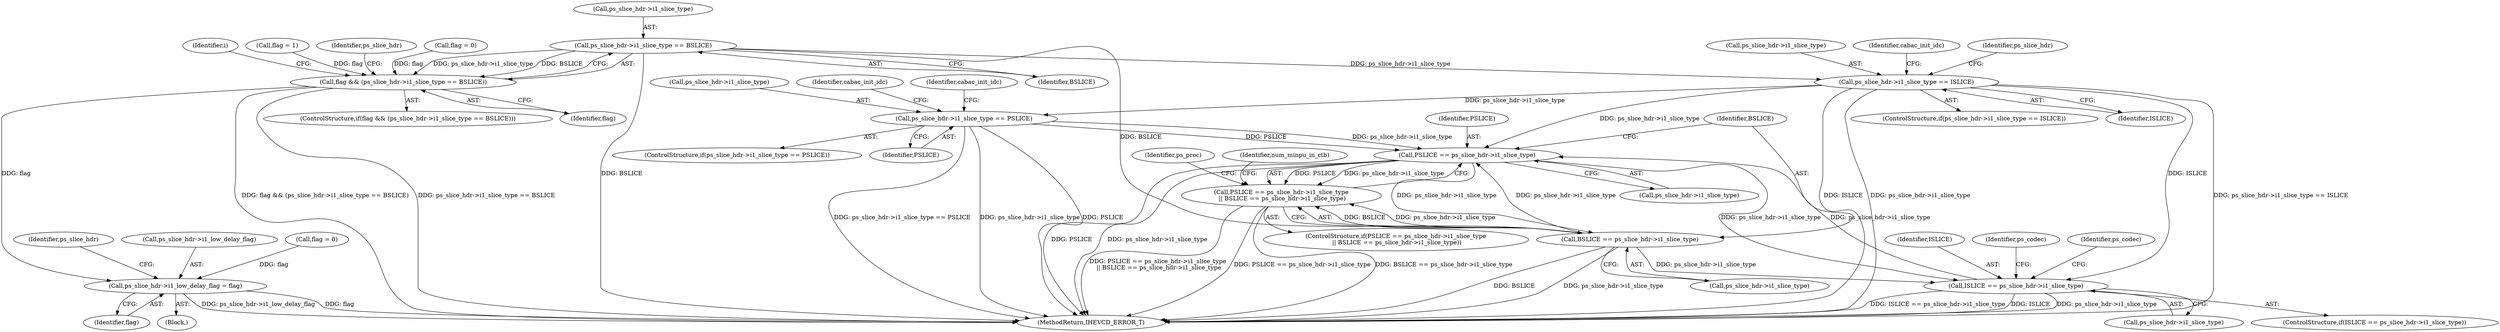digraph "0_Android_bcfc7124f6ef9f1ec128fb2e90de774a5b33d199_0@pointer" {
"1000769" [label="(Call,ps_slice_hdr->i1_slice_type == BSLICE)"];
"1000767" [label="(Call,flag && (ps_slice_hdr->i1_slice_type == BSLICE))"];
"1000809" [label="(Call,ps_slice_hdr->i1_low_delay_flag = flag)"];
"1000815" [label="(Call,ps_slice_hdr->i1_slice_type == ISLICE)"];
"1000826" [label="(Call,ps_slice_hdr->i1_slice_type == PSLICE)"];
"1003181" [label="(Call,PSLICE == ps_slice_hdr->i1_slice_type)"];
"1003180" [label="(Call,PSLICE == ps_slice_hdr->i1_slice_type\n || BSLICE == ps_slice_hdr->i1_slice_type)"];
"1003186" [label="(Call,BSLICE == ps_slice_hdr->i1_slice_type)"];
"1004144" [label="(Call,ISLICE == ps_slice_hdr->i1_slice_type)"];
"1000827" [label="(Call,ps_slice_hdr->i1_slice_type)"];
"1003181" [label="(Call,PSLICE == ps_slice_hdr->i1_slice_type)"];
"1000769" [label="(Call,ps_slice_hdr->i1_slice_type == BSLICE)"];
"1000770" [label="(Call,ps_slice_hdr->i1_slice_type)"];
"1003179" [label="(ControlStructure,if(PSLICE == ps_slice_hdr->i1_slice_type\n || BSLICE == ps_slice_hdr->i1_slice_type))"];
"1000777" [label="(Identifier,i)"];
"1004145" [label="(Identifier,ISLICE)"];
"1000816" [label="(Call,ps_slice_hdr->i1_slice_type)"];
"1003183" [label="(Call,ps_slice_hdr->i1_slice_type)"];
"1000810" [label="(Call,ps_slice_hdr->i1_low_delay_flag)"];
"1000724" [label="(Call,flag = 1)"];
"1000768" [label="(Identifier,flag)"];
"1000811" [label="(Identifier,ps_slice_hdr)"];
"1000809" [label="(Call,ps_slice_hdr->i1_low_delay_flag = flag)"];
"1004144" [label="(Call,ISLICE == ps_slice_hdr->i1_slice_type)"];
"1004154" [label="(Identifier,ps_codec)"];
"1000825" [label="(ControlStructure,if(ps_slice_hdr->i1_slice_type == PSLICE))"];
"1004146" [label="(Call,ps_slice_hdr->i1_slice_type)"];
"1000814" [label="(ControlStructure,if(ps_slice_hdr->i1_slice_type == ISLICE))"];
"1000815" [label="(Call,ps_slice_hdr->i1_slice_type == ISLICE)"];
"1000826" [label="(Call,ps_slice_hdr->i1_slice_type == PSLICE)"];
"1003187" [label="(Identifier,BSLICE)"];
"1000773" [label="(Identifier,BSLICE)"];
"1000805" [label="(Call,flag = 0)"];
"1000830" [label="(Identifier,PSLICE)"];
"1003186" [label="(Call,BSLICE == ps_slice_hdr->i1_slice_type)"];
"1000762" [label="(Call,flag = 0)"];
"1005173" [label="(MethodReturn,IHEVCD_ERROR_T)"];
"1004163" [label="(Identifier,ps_codec)"];
"1003180" [label="(Call,PSLICE == ps_slice_hdr->i1_slice_type\n || BSLICE == ps_slice_hdr->i1_slice_type)"];
"1003188" [label="(Call,ps_slice_hdr->i1_slice_type)"];
"1000817" [label="(Identifier,ps_slice_hdr)"];
"1000843" [label="(Identifier,cabac_init_idc)"];
"1000822" [label="(Identifier,cabac_init_idc)"];
"1003182" [label="(Identifier,PSLICE)"];
"1000720" [label="(Block,)"];
"1000767" [label="(Call,flag && (ps_slice_hdr->i1_slice_type == BSLICE))"];
"1000828" [label="(Identifier,ps_slice_hdr)"];
"1003202" [label="(Identifier,ps_proc)"];
"1000833" [label="(Identifier,cabac_init_idc)"];
"1003421" [label="(Identifier,num_minpu_in_ctb)"];
"1000819" [label="(Identifier,ISLICE)"];
"1000813" [label="(Identifier,flag)"];
"1004143" [label="(ControlStructure,if(ISLICE == ps_slice_hdr->i1_slice_type))"];
"1000766" [label="(ControlStructure,if(flag && (ps_slice_hdr->i1_slice_type == BSLICE)))"];
"1000769" -> "1000767"  [label="AST: "];
"1000769" -> "1000773"  [label="CFG: "];
"1000770" -> "1000769"  [label="AST: "];
"1000773" -> "1000769"  [label="AST: "];
"1000767" -> "1000769"  [label="CFG: "];
"1000769" -> "1005173"  [label="DDG: BSLICE"];
"1000769" -> "1000767"  [label="DDG: ps_slice_hdr->i1_slice_type"];
"1000769" -> "1000767"  [label="DDG: BSLICE"];
"1000769" -> "1000815"  [label="DDG: ps_slice_hdr->i1_slice_type"];
"1000769" -> "1003186"  [label="DDG: BSLICE"];
"1000767" -> "1000766"  [label="AST: "];
"1000767" -> "1000768"  [label="CFG: "];
"1000768" -> "1000767"  [label="AST: "];
"1000777" -> "1000767"  [label="CFG: "];
"1000811" -> "1000767"  [label="CFG: "];
"1000767" -> "1005173"  [label="DDG: flag && (ps_slice_hdr->i1_slice_type == BSLICE)"];
"1000767" -> "1005173"  [label="DDG: ps_slice_hdr->i1_slice_type == BSLICE"];
"1000762" -> "1000767"  [label="DDG: flag"];
"1000724" -> "1000767"  [label="DDG: flag"];
"1000767" -> "1000809"  [label="DDG: flag"];
"1000809" -> "1000720"  [label="AST: "];
"1000809" -> "1000813"  [label="CFG: "];
"1000810" -> "1000809"  [label="AST: "];
"1000813" -> "1000809"  [label="AST: "];
"1000817" -> "1000809"  [label="CFG: "];
"1000809" -> "1005173"  [label="DDG: ps_slice_hdr->i1_low_delay_flag"];
"1000809" -> "1005173"  [label="DDG: flag"];
"1000805" -> "1000809"  [label="DDG: flag"];
"1000815" -> "1000814"  [label="AST: "];
"1000815" -> "1000819"  [label="CFG: "];
"1000816" -> "1000815"  [label="AST: "];
"1000819" -> "1000815"  [label="AST: "];
"1000822" -> "1000815"  [label="CFG: "];
"1000828" -> "1000815"  [label="CFG: "];
"1000815" -> "1005173"  [label="DDG: ps_slice_hdr->i1_slice_type"];
"1000815" -> "1005173"  [label="DDG: ps_slice_hdr->i1_slice_type == ISLICE"];
"1000815" -> "1005173"  [label="DDG: ISLICE"];
"1000815" -> "1000826"  [label="DDG: ps_slice_hdr->i1_slice_type"];
"1000815" -> "1003181"  [label="DDG: ps_slice_hdr->i1_slice_type"];
"1000815" -> "1004144"  [label="DDG: ISLICE"];
"1000826" -> "1000825"  [label="AST: "];
"1000826" -> "1000830"  [label="CFG: "];
"1000827" -> "1000826"  [label="AST: "];
"1000830" -> "1000826"  [label="AST: "];
"1000833" -> "1000826"  [label="CFG: "];
"1000843" -> "1000826"  [label="CFG: "];
"1000826" -> "1005173"  [label="DDG: ps_slice_hdr->i1_slice_type"];
"1000826" -> "1005173"  [label="DDG: PSLICE"];
"1000826" -> "1005173"  [label="DDG: ps_slice_hdr->i1_slice_type == PSLICE"];
"1000826" -> "1003181"  [label="DDG: PSLICE"];
"1000826" -> "1003181"  [label="DDG: ps_slice_hdr->i1_slice_type"];
"1003181" -> "1003180"  [label="AST: "];
"1003181" -> "1003183"  [label="CFG: "];
"1003182" -> "1003181"  [label="AST: "];
"1003183" -> "1003181"  [label="AST: "];
"1003187" -> "1003181"  [label="CFG: "];
"1003180" -> "1003181"  [label="CFG: "];
"1003181" -> "1005173"  [label="DDG: ps_slice_hdr->i1_slice_type"];
"1003181" -> "1005173"  [label="DDG: PSLICE"];
"1003181" -> "1003180"  [label="DDG: PSLICE"];
"1003181" -> "1003180"  [label="DDG: ps_slice_hdr->i1_slice_type"];
"1004144" -> "1003181"  [label="DDG: ps_slice_hdr->i1_slice_type"];
"1003186" -> "1003181"  [label="DDG: ps_slice_hdr->i1_slice_type"];
"1003181" -> "1003186"  [label="DDG: ps_slice_hdr->i1_slice_type"];
"1003181" -> "1004144"  [label="DDG: ps_slice_hdr->i1_slice_type"];
"1003180" -> "1003179"  [label="AST: "];
"1003180" -> "1003186"  [label="CFG: "];
"1003186" -> "1003180"  [label="AST: "];
"1003202" -> "1003180"  [label="CFG: "];
"1003421" -> "1003180"  [label="CFG: "];
"1003180" -> "1005173"  [label="DDG: BSLICE == ps_slice_hdr->i1_slice_type"];
"1003180" -> "1005173"  [label="DDG: PSLICE == ps_slice_hdr->i1_slice_type\n || BSLICE == ps_slice_hdr->i1_slice_type"];
"1003180" -> "1005173"  [label="DDG: PSLICE == ps_slice_hdr->i1_slice_type"];
"1003186" -> "1003180"  [label="DDG: BSLICE"];
"1003186" -> "1003180"  [label="DDG: ps_slice_hdr->i1_slice_type"];
"1003186" -> "1003188"  [label="CFG: "];
"1003187" -> "1003186"  [label="AST: "];
"1003188" -> "1003186"  [label="AST: "];
"1003186" -> "1005173"  [label="DDG: BSLICE"];
"1003186" -> "1005173"  [label="DDG: ps_slice_hdr->i1_slice_type"];
"1003186" -> "1004144"  [label="DDG: ps_slice_hdr->i1_slice_type"];
"1004144" -> "1004143"  [label="AST: "];
"1004144" -> "1004146"  [label="CFG: "];
"1004145" -> "1004144"  [label="AST: "];
"1004146" -> "1004144"  [label="AST: "];
"1004154" -> "1004144"  [label="CFG: "];
"1004163" -> "1004144"  [label="CFG: "];
"1004144" -> "1005173"  [label="DDG: ps_slice_hdr->i1_slice_type"];
"1004144" -> "1005173"  [label="DDG: ISLICE == ps_slice_hdr->i1_slice_type"];
"1004144" -> "1005173"  [label="DDG: ISLICE"];
}

